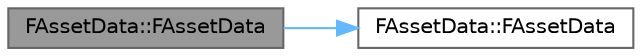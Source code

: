 digraph "FAssetData::FAssetData"
{
 // INTERACTIVE_SVG=YES
 // LATEX_PDF_SIZE
  bgcolor="transparent";
  edge [fontname=Helvetica,fontsize=10,labelfontname=Helvetica,labelfontsize=10];
  node [fontname=Helvetica,fontsize=10,shape=box,height=0.2,width=0.4];
  rankdir="LR";
  Node1 [id="Node000001",label="FAssetData::FAssetData",height=0.2,width=0.4,color="gray40", fillcolor="grey60", style="filled", fontcolor="black",tooltip="Constructor with a long package name and a full object path which might not be part of the package th..."];
  Node1 -> Node2 [id="edge1_Node000001_Node000002",color="steelblue1",style="solid",tooltip=" "];
  Node2 [id="Node000002",label="FAssetData::FAssetData",height=0.2,width=0.4,color="grey40", fillcolor="white", style="filled",URL="$dd/dc3/structFAssetData.html#a314c1c67956fcfaf3ab8399930884307",tooltip="Default constructors."];
}
